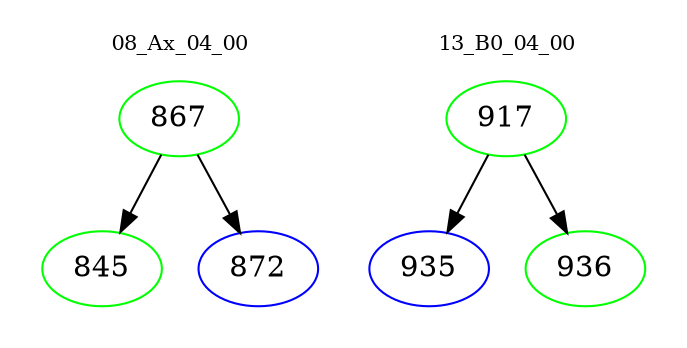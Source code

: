 digraph{
subgraph cluster_0 {
color = white
label = "08_Ax_04_00";
fontsize=10;
T0_867 [label="867", color="green"]
T0_867 -> T0_845 [color="black"]
T0_845 [label="845", color="green"]
T0_867 -> T0_872 [color="black"]
T0_872 [label="872", color="blue"]
}
subgraph cluster_1 {
color = white
label = "13_B0_04_00";
fontsize=10;
T1_917 [label="917", color="green"]
T1_917 -> T1_935 [color="black"]
T1_935 [label="935", color="blue"]
T1_917 -> T1_936 [color="black"]
T1_936 [label="936", color="green"]
}
}
